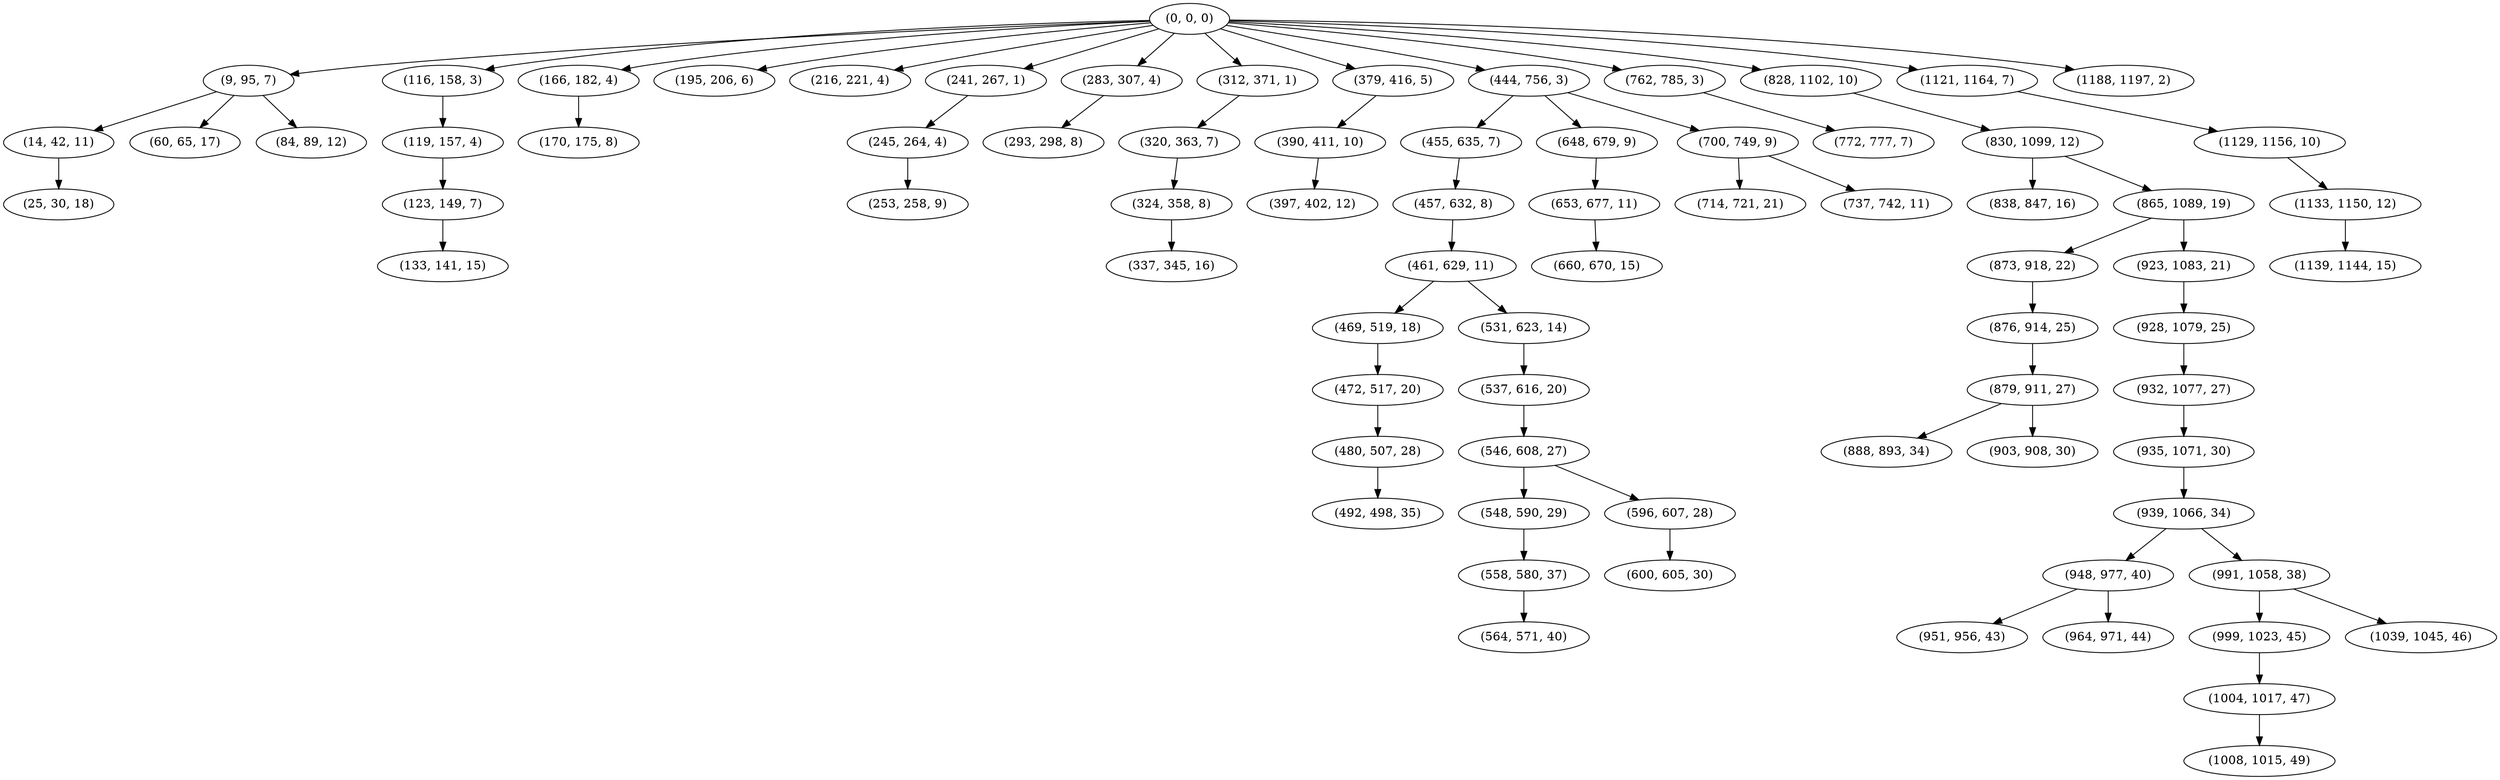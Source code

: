 digraph tree {
    "(0, 0, 0)";
    "(9, 95, 7)";
    "(14, 42, 11)";
    "(25, 30, 18)";
    "(60, 65, 17)";
    "(84, 89, 12)";
    "(116, 158, 3)";
    "(119, 157, 4)";
    "(123, 149, 7)";
    "(133, 141, 15)";
    "(166, 182, 4)";
    "(170, 175, 8)";
    "(195, 206, 6)";
    "(216, 221, 4)";
    "(241, 267, 1)";
    "(245, 264, 4)";
    "(253, 258, 9)";
    "(283, 307, 4)";
    "(293, 298, 8)";
    "(312, 371, 1)";
    "(320, 363, 7)";
    "(324, 358, 8)";
    "(337, 345, 16)";
    "(379, 416, 5)";
    "(390, 411, 10)";
    "(397, 402, 12)";
    "(444, 756, 3)";
    "(455, 635, 7)";
    "(457, 632, 8)";
    "(461, 629, 11)";
    "(469, 519, 18)";
    "(472, 517, 20)";
    "(480, 507, 28)";
    "(492, 498, 35)";
    "(531, 623, 14)";
    "(537, 616, 20)";
    "(546, 608, 27)";
    "(548, 590, 29)";
    "(558, 580, 37)";
    "(564, 571, 40)";
    "(596, 607, 28)";
    "(600, 605, 30)";
    "(648, 679, 9)";
    "(653, 677, 11)";
    "(660, 670, 15)";
    "(700, 749, 9)";
    "(714, 721, 21)";
    "(737, 742, 11)";
    "(762, 785, 3)";
    "(772, 777, 7)";
    "(828, 1102, 10)";
    "(830, 1099, 12)";
    "(838, 847, 16)";
    "(865, 1089, 19)";
    "(873, 918, 22)";
    "(876, 914, 25)";
    "(879, 911, 27)";
    "(888, 893, 34)";
    "(903, 908, 30)";
    "(923, 1083, 21)";
    "(928, 1079, 25)";
    "(932, 1077, 27)";
    "(935, 1071, 30)";
    "(939, 1066, 34)";
    "(948, 977, 40)";
    "(951, 956, 43)";
    "(964, 971, 44)";
    "(991, 1058, 38)";
    "(999, 1023, 45)";
    "(1004, 1017, 47)";
    "(1008, 1015, 49)";
    "(1039, 1045, 46)";
    "(1121, 1164, 7)";
    "(1129, 1156, 10)";
    "(1133, 1150, 12)";
    "(1139, 1144, 15)";
    "(1188, 1197, 2)";
    "(0, 0, 0)" -> "(9, 95, 7)";
    "(0, 0, 0)" -> "(116, 158, 3)";
    "(0, 0, 0)" -> "(166, 182, 4)";
    "(0, 0, 0)" -> "(195, 206, 6)";
    "(0, 0, 0)" -> "(216, 221, 4)";
    "(0, 0, 0)" -> "(241, 267, 1)";
    "(0, 0, 0)" -> "(283, 307, 4)";
    "(0, 0, 0)" -> "(312, 371, 1)";
    "(0, 0, 0)" -> "(379, 416, 5)";
    "(0, 0, 0)" -> "(444, 756, 3)";
    "(0, 0, 0)" -> "(762, 785, 3)";
    "(0, 0, 0)" -> "(828, 1102, 10)";
    "(0, 0, 0)" -> "(1121, 1164, 7)";
    "(0, 0, 0)" -> "(1188, 1197, 2)";
    "(9, 95, 7)" -> "(14, 42, 11)";
    "(9, 95, 7)" -> "(60, 65, 17)";
    "(9, 95, 7)" -> "(84, 89, 12)";
    "(14, 42, 11)" -> "(25, 30, 18)";
    "(116, 158, 3)" -> "(119, 157, 4)";
    "(119, 157, 4)" -> "(123, 149, 7)";
    "(123, 149, 7)" -> "(133, 141, 15)";
    "(166, 182, 4)" -> "(170, 175, 8)";
    "(241, 267, 1)" -> "(245, 264, 4)";
    "(245, 264, 4)" -> "(253, 258, 9)";
    "(283, 307, 4)" -> "(293, 298, 8)";
    "(312, 371, 1)" -> "(320, 363, 7)";
    "(320, 363, 7)" -> "(324, 358, 8)";
    "(324, 358, 8)" -> "(337, 345, 16)";
    "(379, 416, 5)" -> "(390, 411, 10)";
    "(390, 411, 10)" -> "(397, 402, 12)";
    "(444, 756, 3)" -> "(455, 635, 7)";
    "(444, 756, 3)" -> "(648, 679, 9)";
    "(444, 756, 3)" -> "(700, 749, 9)";
    "(455, 635, 7)" -> "(457, 632, 8)";
    "(457, 632, 8)" -> "(461, 629, 11)";
    "(461, 629, 11)" -> "(469, 519, 18)";
    "(461, 629, 11)" -> "(531, 623, 14)";
    "(469, 519, 18)" -> "(472, 517, 20)";
    "(472, 517, 20)" -> "(480, 507, 28)";
    "(480, 507, 28)" -> "(492, 498, 35)";
    "(531, 623, 14)" -> "(537, 616, 20)";
    "(537, 616, 20)" -> "(546, 608, 27)";
    "(546, 608, 27)" -> "(548, 590, 29)";
    "(546, 608, 27)" -> "(596, 607, 28)";
    "(548, 590, 29)" -> "(558, 580, 37)";
    "(558, 580, 37)" -> "(564, 571, 40)";
    "(596, 607, 28)" -> "(600, 605, 30)";
    "(648, 679, 9)" -> "(653, 677, 11)";
    "(653, 677, 11)" -> "(660, 670, 15)";
    "(700, 749, 9)" -> "(714, 721, 21)";
    "(700, 749, 9)" -> "(737, 742, 11)";
    "(762, 785, 3)" -> "(772, 777, 7)";
    "(828, 1102, 10)" -> "(830, 1099, 12)";
    "(830, 1099, 12)" -> "(838, 847, 16)";
    "(830, 1099, 12)" -> "(865, 1089, 19)";
    "(865, 1089, 19)" -> "(873, 918, 22)";
    "(865, 1089, 19)" -> "(923, 1083, 21)";
    "(873, 918, 22)" -> "(876, 914, 25)";
    "(876, 914, 25)" -> "(879, 911, 27)";
    "(879, 911, 27)" -> "(888, 893, 34)";
    "(879, 911, 27)" -> "(903, 908, 30)";
    "(923, 1083, 21)" -> "(928, 1079, 25)";
    "(928, 1079, 25)" -> "(932, 1077, 27)";
    "(932, 1077, 27)" -> "(935, 1071, 30)";
    "(935, 1071, 30)" -> "(939, 1066, 34)";
    "(939, 1066, 34)" -> "(948, 977, 40)";
    "(939, 1066, 34)" -> "(991, 1058, 38)";
    "(948, 977, 40)" -> "(951, 956, 43)";
    "(948, 977, 40)" -> "(964, 971, 44)";
    "(991, 1058, 38)" -> "(999, 1023, 45)";
    "(991, 1058, 38)" -> "(1039, 1045, 46)";
    "(999, 1023, 45)" -> "(1004, 1017, 47)";
    "(1004, 1017, 47)" -> "(1008, 1015, 49)";
    "(1121, 1164, 7)" -> "(1129, 1156, 10)";
    "(1129, 1156, 10)" -> "(1133, 1150, 12)";
    "(1133, 1150, 12)" -> "(1139, 1144, 15)";
}
